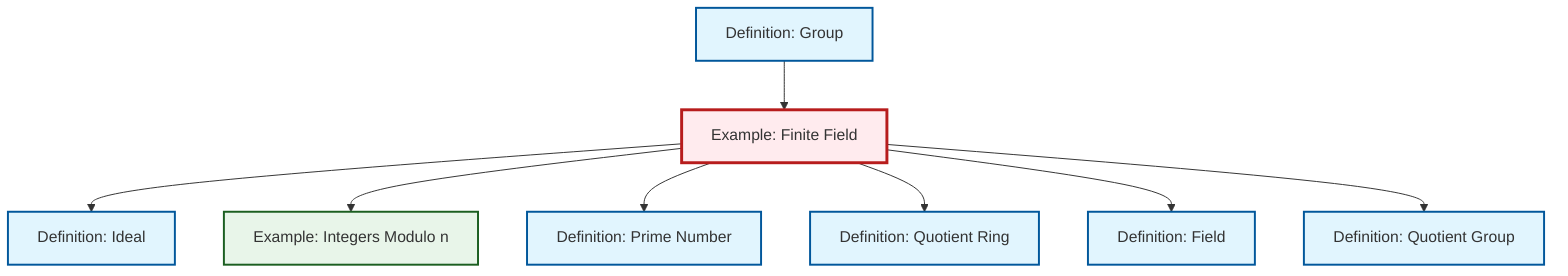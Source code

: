 graph TD
    classDef definition fill:#e1f5fe,stroke:#01579b,stroke-width:2px
    classDef theorem fill:#f3e5f5,stroke:#4a148c,stroke-width:2px
    classDef axiom fill:#fff3e0,stroke:#e65100,stroke-width:2px
    classDef example fill:#e8f5e9,stroke:#1b5e20,stroke-width:2px
    classDef current fill:#ffebee,stroke:#b71c1c,stroke-width:3px
    def-field["Definition: Field"]:::definition
    def-group["Definition: Group"]:::definition
    ex-quotient-integers-mod-n["Example: Integers Modulo n"]:::example
    def-prime["Definition: Prime Number"]:::definition
    def-ideal["Definition: Ideal"]:::definition
    def-quotient-group["Definition: Quotient Group"]:::definition
    ex-finite-field["Example: Finite Field"]:::example
    def-quotient-ring["Definition: Quotient Ring"]:::definition
    ex-finite-field --> def-ideal
    def-group --> ex-finite-field
    ex-finite-field --> ex-quotient-integers-mod-n
    ex-finite-field --> def-prime
    ex-finite-field --> def-quotient-ring
    ex-finite-field --> def-field
    ex-finite-field --> def-quotient-group
    class ex-finite-field current
